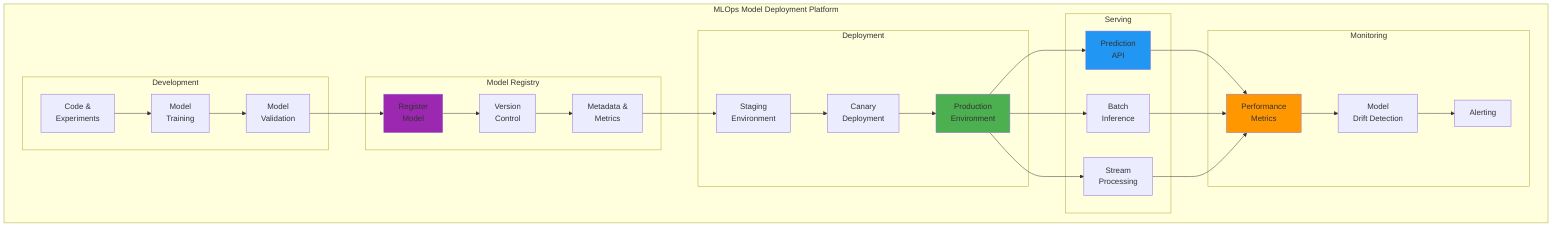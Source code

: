 graph TB
    subgraph "MLOps Model Deployment Platform"
        subgraph "Development"
            CODE[Code &<br/>Experiments]
            TRAIN[Model<br/>Training]
            VALIDATE[Model<br/>Validation]
        end
        
        subgraph "Model Registry"
            REGISTER[Register<br/>Model]
            VERSION[Version<br/>Control]
            METADATA[Metadata &<br/>Metrics]
        end
        
        subgraph "Deployment"
            STAGING[Staging<br/>Environment]
            CANARY[Canary<br/>Deployment]
            PROD[Production<br/>Environment]
        end
        
        subgraph "Serving"
            API[Prediction<br/>API]
            BATCH[Batch<br/>Inference]
            STREAM[Stream<br/>Processing]
        end
        
        subgraph "Monitoring"
            METRICS[Performance<br/>Metrics]
            DRIFT[Model<br/>Drift Detection]
            ALERTS[Alerting]
        end
    end
    
    CODE --> TRAIN
    TRAIN --> VALIDATE
    VALIDATE --> REGISTER
    REGISTER --> VERSION
    VERSION --> METADATA
    
    METADATA --> STAGING
    STAGING --> CANARY
    CANARY --> PROD
    
    PROD --> API
    PROD --> BATCH
    PROD --> STREAM
    
    API --> METRICS
    BATCH --> METRICS
    STREAM --> METRICS
    
    METRICS --> DRIFT
    DRIFT --> ALERTS
    
    style REGISTER fill:#9C27B0
    style PROD fill:#4CAF50
    style API fill:#2196F3
    style METRICS fill:#FF9800